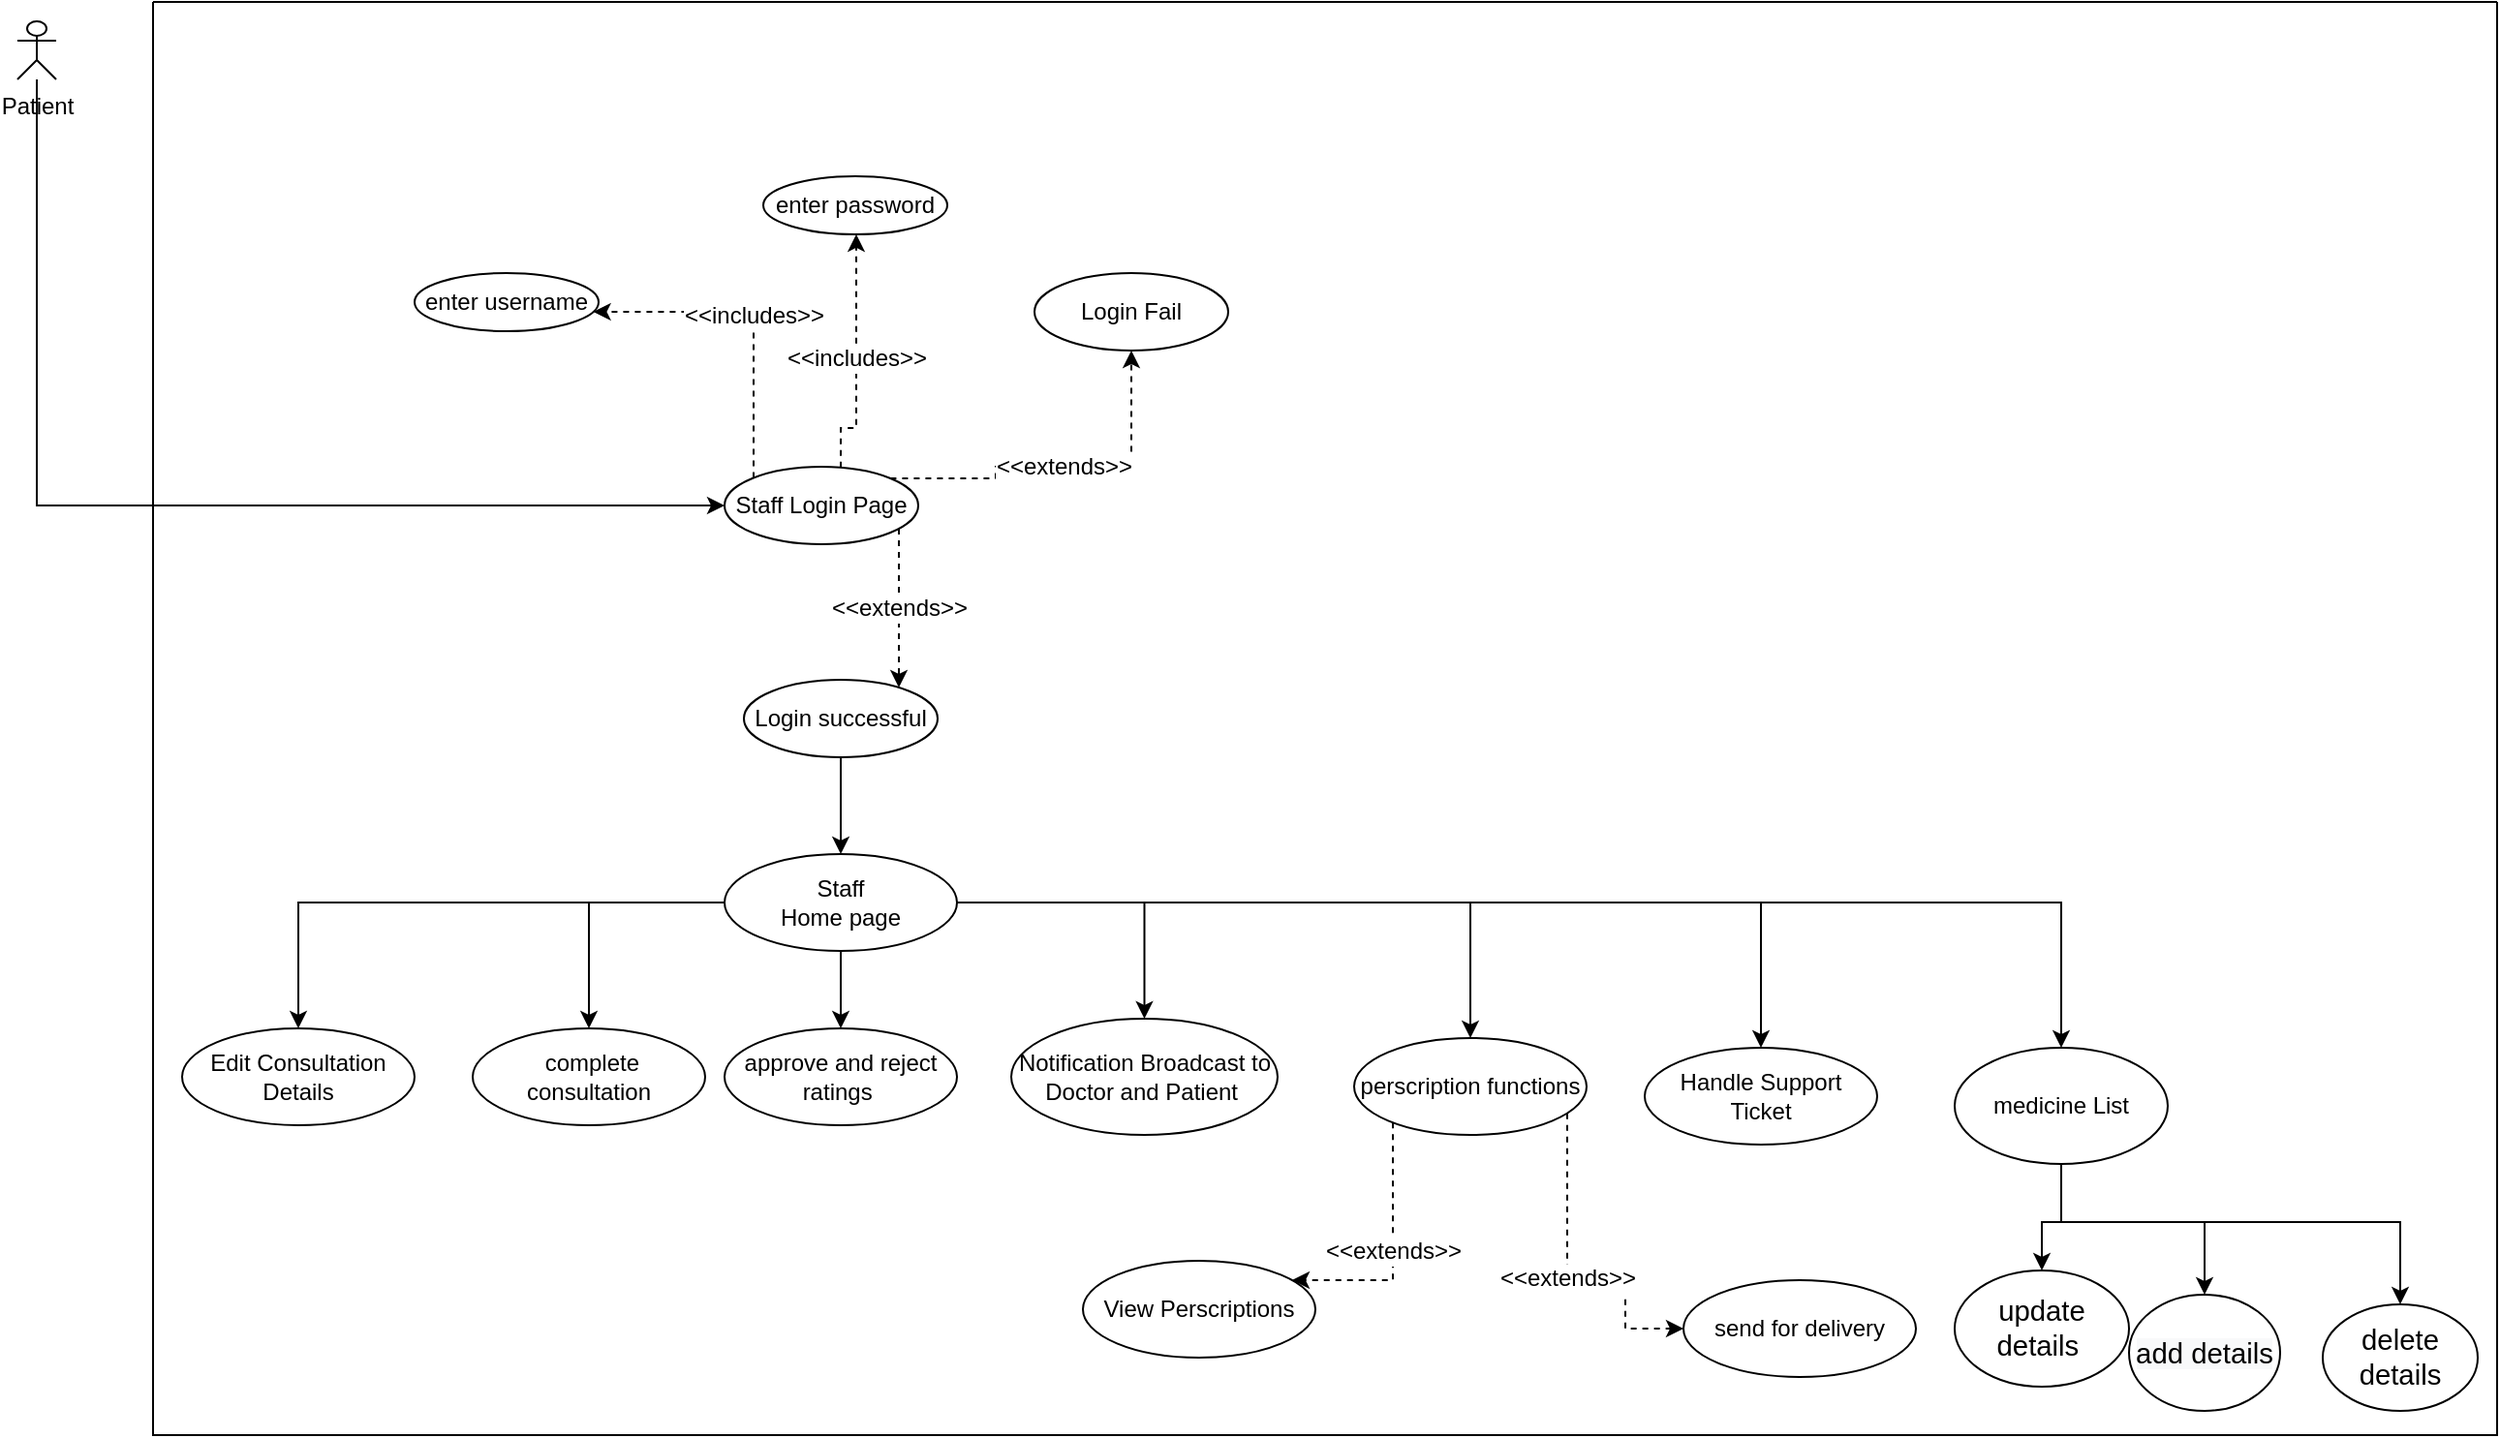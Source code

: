 <mxfile version="20.6.2" type="device"><diagram id="asDzWCdmE-4LRfbhIP6S" name="Page-1"><mxGraphModel dx="2048" dy="124" grid="1" gridSize="10" guides="1" tooltips="1" connect="1" arrows="1" fold="1" page="1" pageScale="1" pageWidth="850" pageHeight="1100" math="0" shadow="0"><root><mxCell id="0"/><mxCell id="1" parent="0"/><mxCell id="xv57aQu8dqOxs9pr4HN_-60" value="" style="swimlane;startSize=0;" vertex="1" parent="1"><mxGeometry x="120" y="1390" width="1210" height="740" as="geometry"/></mxCell><mxCell id="xv57aQu8dqOxs9pr4HN_-63" value="Staff Login Page" style="ellipse;whiteSpace=wrap;html=1;fontSize=12;" vertex="1" parent="xv57aQu8dqOxs9pr4HN_-60"><mxGeometry x="295" y="240" width="100" height="40" as="geometry"/></mxCell><mxCell id="xv57aQu8dqOxs9pr4HN_-65" value="Login successful" style="ellipse;whiteSpace=wrap;html=1;fontSize=12;" vertex="1" parent="xv57aQu8dqOxs9pr4HN_-60"><mxGeometry x="305" y="350" width="100" height="40" as="geometry"/></mxCell><mxCell id="xv57aQu8dqOxs9pr4HN_-66" value="&amp;lt;&amp;lt;extends&amp;gt;&amp;gt;" style="edgeStyle=orthogonalEdgeStyle;rounded=0;orthogonalLoop=1;jettySize=auto;html=1;fontSize=12;endArrow=classic;endFill=1;dashed=1;" edge="1" parent="xv57aQu8dqOxs9pr4HN_-60" source="xv57aQu8dqOxs9pr4HN_-63" target="xv57aQu8dqOxs9pr4HN_-65"><mxGeometry relative="1" as="geometry"><Array as="points"><mxPoint x="385" y="310"/><mxPoint x="385" y="310"/></Array></mxGeometry></mxCell><mxCell id="xv57aQu8dqOxs9pr4HN_-67" value="Login Fail" style="ellipse;whiteSpace=wrap;html=1;fontSize=12;" vertex="1" parent="xv57aQu8dqOxs9pr4HN_-60"><mxGeometry x="455" y="140" width="100" height="40" as="geometry"/></mxCell><mxCell id="xv57aQu8dqOxs9pr4HN_-68" value="&amp;lt;&amp;lt;extends&amp;gt;&amp;gt;" style="edgeStyle=orthogonalEdgeStyle;rounded=0;orthogonalLoop=1;jettySize=auto;html=1;dashed=1;fontSize=12;endArrow=classic;endFill=1;" edge="1" parent="xv57aQu8dqOxs9pr4HN_-60" source="xv57aQu8dqOxs9pr4HN_-63" target="xv57aQu8dqOxs9pr4HN_-67"><mxGeometry relative="1" as="geometry"><mxPoint x="-45" y="1000" as="targetPoint"/><Array as="points"><mxPoint x="435" y="246"/><mxPoint x="435" y="240"/><mxPoint x="505" y="240"/></Array></mxGeometry></mxCell><mxCell id="xv57aQu8dqOxs9pr4HN_-69" value="enter username" style="ellipse;whiteSpace=wrap;html=1;fontSize=12;" vertex="1" parent="xv57aQu8dqOxs9pr4HN_-60"><mxGeometry x="135" y="140" width="95" height="30" as="geometry"/></mxCell><mxCell id="xv57aQu8dqOxs9pr4HN_-70" value="&amp;lt;&amp;lt;includes&amp;gt;&amp;gt;" style="edgeStyle=orthogonalEdgeStyle;rounded=0;orthogonalLoop=1;jettySize=auto;html=1;dashed=1;fontSize=12;endArrow=classic;endFill=1;" edge="1" parent="xv57aQu8dqOxs9pr4HN_-60" source="xv57aQu8dqOxs9pr4HN_-63" target="xv57aQu8dqOxs9pr4HN_-69"><mxGeometry relative="1" as="geometry"><Array as="points"><mxPoint x="310" y="160"/></Array></mxGeometry></mxCell><mxCell id="xv57aQu8dqOxs9pr4HN_-71" value="enter password" style="ellipse;whiteSpace=wrap;html=1;fontSize=12;" vertex="1" parent="xv57aQu8dqOxs9pr4HN_-60"><mxGeometry x="315" y="90" width="95" height="30" as="geometry"/></mxCell><mxCell id="xv57aQu8dqOxs9pr4HN_-72" value="&amp;lt;&amp;lt;includes&amp;gt;&amp;gt;" style="edgeStyle=orthogonalEdgeStyle;rounded=0;orthogonalLoop=1;jettySize=auto;html=1;dashed=1;fontSize=12;endArrow=classic;endFill=1;" edge="1" parent="xv57aQu8dqOxs9pr4HN_-60" source="xv57aQu8dqOxs9pr4HN_-63" target="xv57aQu8dqOxs9pr4HN_-71"><mxGeometry relative="1" as="geometry"><Array as="points"><mxPoint x="355" y="220"/><mxPoint x="363" y="220"/></Array></mxGeometry></mxCell><mxCell id="xv57aQu8dqOxs9pr4HN_-80" value="Staff&lt;br&gt;Home page" style="ellipse;whiteSpace=wrap;html=1;fontSize=12;" vertex="1" parent="xv57aQu8dqOxs9pr4HN_-60"><mxGeometry x="295" y="440" width="120" height="50" as="geometry"/></mxCell><mxCell id="xv57aQu8dqOxs9pr4HN_-64" style="edgeStyle=orthogonalEdgeStyle;rounded=0;orthogonalLoop=1;jettySize=auto;html=1;exitX=0.5;exitY=1;exitDx=0;exitDy=0;entryX=0.5;entryY=0;entryDx=0;entryDy=0;fontSize=12;endArrow=classic;endFill=1;" edge="1" parent="xv57aQu8dqOxs9pr4HN_-60" source="xv57aQu8dqOxs9pr4HN_-65" target="xv57aQu8dqOxs9pr4HN_-80"><mxGeometry relative="1" as="geometry"/></mxCell><mxCell id="xv57aQu8dqOxs9pr4HN_-81" value="&lt;p class=&quot;MsoNormal&quot;&gt;&lt;span lang=&quot;EN-SG&quot;&gt;&amp;nbsp;complete consultation&lt;/span&gt;&lt;/p&gt;" style="ellipse;whiteSpace=wrap;html=1;fontSize=12;" vertex="1" parent="xv57aQu8dqOxs9pr4HN_-60"><mxGeometry x="165" y="530" width="120" height="50" as="geometry"/></mxCell><mxCell id="xv57aQu8dqOxs9pr4HN_-73" style="edgeStyle=orthogonalEdgeStyle;rounded=0;orthogonalLoop=1;jettySize=auto;html=1;" edge="1" parent="xv57aQu8dqOxs9pr4HN_-60" source="xv57aQu8dqOxs9pr4HN_-80" target="xv57aQu8dqOxs9pr4HN_-81"><mxGeometry relative="1" as="geometry"><Array as="points"><mxPoint x="225" y="465"/></Array></mxGeometry></mxCell><mxCell id="xv57aQu8dqOxs9pr4HN_-82" value="&lt;p class=&quot;MsoNormal&quot;&gt;&lt;span lang=&quot;EN-SG&quot;&gt;approve and reject ratings&amp;nbsp;&lt;/span&gt;&lt;/p&gt;" style="ellipse;whiteSpace=wrap;html=1;fontSize=12;" vertex="1" parent="xv57aQu8dqOxs9pr4HN_-60"><mxGeometry x="295" y="530" width="120" height="50" as="geometry"/></mxCell><mxCell id="xv57aQu8dqOxs9pr4HN_-74" style="edgeStyle=orthogonalEdgeStyle;rounded=0;orthogonalLoop=1;jettySize=auto;html=1;" edge="1" parent="xv57aQu8dqOxs9pr4HN_-60" source="xv57aQu8dqOxs9pr4HN_-80" target="xv57aQu8dqOxs9pr4HN_-82"><mxGeometry relative="1" as="geometry"/></mxCell><mxCell id="xv57aQu8dqOxs9pr4HN_-83" value="&lt;p class=&quot;MsoNormal&quot;&gt;&lt;span style=&quot;background-color: initial;&quot;&gt;Edit Consultation Details&lt;/span&gt;&lt;br&gt;&lt;/p&gt;" style="ellipse;whiteSpace=wrap;html=1;fontSize=12;" vertex="1" parent="xv57aQu8dqOxs9pr4HN_-60"><mxGeometry x="15" y="530" width="120" height="50" as="geometry"/></mxCell><mxCell id="xv57aQu8dqOxs9pr4HN_-75" style="edgeStyle=orthogonalEdgeStyle;rounded=0;orthogonalLoop=1;jettySize=auto;html=1;" edge="1" parent="xv57aQu8dqOxs9pr4HN_-60" source="xv57aQu8dqOxs9pr4HN_-80" target="xv57aQu8dqOxs9pr4HN_-83"><mxGeometry relative="1" as="geometry"/></mxCell><mxCell id="xv57aQu8dqOxs9pr4HN_-84" value="&lt;p class=&quot;MsoNormal&quot;&gt;&lt;span lang=&quot;EN-SG&quot;&gt;Notification Broadcast to Doctor and Patient&amp;nbsp;&lt;/span&gt;&lt;/p&gt;" style="ellipse;whiteSpace=wrap;html=1;fontSize=12;" vertex="1" parent="xv57aQu8dqOxs9pr4HN_-60"><mxGeometry x="443" y="525" width="137.5" height="60" as="geometry"/></mxCell><mxCell id="xv57aQu8dqOxs9pr4HN_-76" style="edgeStyle=orthogonalEdgeStyle;rounded=0;orthogonalLoop=1;jettySize=auto;html=1;" edge="1" parent="xv57aQu8dqOxs9pr4HN_-60" source="xv57aQu8dqOxs9pr4HN_-80" target="xv57aQu8dqOxs9pr4HN_-84"><mxGeometry relative="1" as="geometry"/></mxCell><mxCell id="xv57aQu8dqOxs9pr4HN_-85" value="&lt;p class=&quot;MsoNormal&quot;&gt;perscription functions&lt;/p&gt;" style="ellipse;whiteSpace=wrap;html=1;fontSize=12;" vertex="1" parent="xv57aQu8dqOxs9pr4HN_-60"><mxGeometry x="620" y="535" width="120" height="50" as="geometry"/></mxCell><mxCell id="xv57aQu8dqOxs9pr4HN_-77" style="edgeStyle=orthogonalEdgeStyle;rounded=0;orthogonalLoop=1;jettySize=auto;html=1;" edge="1" parent="xv57aQu8dqOxs9pr4HN_-60" source="xv57aQu8dqOxs9pr4HN_-80" target="xv57aQu8dqOxs9pr4HN_-85"><mxGeometry relative="1" as="geometry"/></mxCell><mxCell id="xv57aQu8dqOxs9pr4HN_-86" value="&amp;lt;&amp;lt;extends&amp;gt;&amp;gt;" style="edgeStyle=orthogonalEdgeStyle;rounded=0;orthogonalLoop=1;jettySize=auto;html=1;fontSize=12;endArrow=classic;endFill=1;dashed=1;" edge="1" parent="xv57aQu8dqOxs9pr4HN_-60" source="xv57aQu8dqOxs9pr4HN_-85" target="xv57aQu8dqOxs9pr4HN_-87"><mxGeometry relative="1" as="geometry"><Array as="points"><mxPoint x="640" y="660"/></Array><mxPoint x="575" y="1670" as="sourcePoint"/><mxPoint x="594.955" y="1751.758" as="targetPoint"/></mxGeometry></mxCell><mxCell id="xv57aQu8dqOxs9pr4HN_-87" value="&lt;p class=&quot;MsoNormal&quot;&gt;&lt;span lang=&quot;EN-SG&quot;&gt;View Perscriptions&lt;/span&gt;&lt;/p&gt;" style="ellipse;whiteSpace=wrap;html=1;fontSize=12;" vertex="1" parent="xv57aQu8dqOxs9pr4HN_-60"><mxGeometry x="480" y="650" width="120" height="50" as="geometry"/></mxCell><mxCell id="xv57aQu8dqOxs9pr4HN_-88" value="&lt;p class=&quot;MsoNormal&quot;&gt;send for delivery&lt;/p&gt;" style="ellipse;whiteSpace=wrap;html=1;fontSize=12;" vertex="1" parent="xv57aQu8dqOxs9pr4HN_-60"><mxGeometry x="790" y="660" width="120" height="50" as="geometry"/></mxCell><mxCell id="xv57aQu8dqOxs9pr4HN_-89" value="&amp;lt;&amp;lt;extends&amp;gt;&amp;gt;" style="edgeStyle=orthogonalEdgeStyle;rounded=0;orthogonalLoop=1;jettySize=auto;html=1;fontSize=12;endArrow=classic;endFill=1;dashed=1;" edge="1" parent="xv57aQu8dqOxs9pr4HN_-60" source="xv57aQu8dqOxs9pr4HN_-85" target="xv57aQu8dqOxs9pr4HN_-88"><mxGeometry relative="1" as="geometry"><Array as="points"><mxPoint x="730" y="660"/><mxPoint x="760" y="660"/><mxPoint x="760" y="685"/></Array><mxPoint x="625" y="1650" as="sourcePoint"/><mxPoint x="585" y="1770" as="targetPoint"/></mxGeometry></mxCell><mxCell id="xv57aQu8dqOxs9pr4HN_-90" value="&lt;p class=&quot;MsoNormal&quot;&gt;Handle Support Ticket&lt;/p&gt;" style="ellipse;whiteSpace=wrap;html=1;fontSize=12;" vertex="1" parent="xv57aQu8dqOxs9pr4HN_-60"><mxGeometry x="770" y="540" width="120" height="50" as="geometry"/></mxCell><mxCell id="xv57aQu8dqOxs9pr4HN_-78" style="edgeStyle=orthogonalEdgeStyle;rounded=0;orthogonalLoop=1;jettySize=auto;html=1;" edge="1" parent="xv57aQu8dqOxs9pr4HN_-60" source="xv57aQu8dqOxs9pr4HN_-80" target="xv57aQu8dqOxs9pr4HN_-90"><mxGeometry relative="1" as="geometry"/></mxCell><mxCell id="xv57aQu8dqOxs9pr4HN_-94" value="medicine List" style="ellipse;whiteSpace=wrap;html=1;" vertex="1" parent="xv57aQu8dqOxs9pr4HN_-60"><mxGeometry x="930" y="540" width="110" height="60" as="geometry"/></mxCell><mxCell id="xv57aQu8dqOxs9pr4HN_-79" style="edgeStyle=orthogonalEdgeStyle;rounded=0;orthogonalLoop=1;jettySize=auto;html=1;" edge="1" parent="xv57aQu8dqOxs9pr4HN_-60" source="xv57aQu8dqOxs9pr4HN_-80" target="xv57aQu8dqOxs9pr4HN_-94"><mxGeometry relative="1" as="geometry"><Array as="points"><mxPoint x="985" y="465"/></Array></mxGeometry></mxCell><mxCell id="xv57aQu8dqOxs9pr4HN_-95" value="&lt;span style=&quot;font-size:11.0pt;line-height:&lt;br/&gt;107%;font-family:&amp;quot;Calibri&amp;quot;,sans-serif;mso-ascii-theme-font:minor-latin;&lt;br/&gt;mso-fareast-font-family:Calibri;mso-fareast-theme-font:minor-latin;mso-hansi-theme-font:&lt;br/&gt;minor-latin;mso-bidi-font-family:&amp;quot;Times New Roman&amp;quot;;mso-bidi-theme-font:minor-bidi;&lt;br/&gt;mso-ansi-language:EN-SG;mso-fareast-language:EN-US;mso-bidi-language:AR-SA&quot; lang=&quot;EN-SG&quot;&gt;update details&amp;nbsp;&lt;/span&gt;" style="ellipse;whiteSpace=wrap;html=1;" vertex="1" parent="xv57aQu8dqOxs9pr4HN_-60"><mxGeometry x="930" y="655" width="90" height="60" as="geometry"/></mxCell><mxCell id="xv57aQu8dqOxs9pr4HN_-91" style="edgeStyle=orthogonalEdgeStyle;rounded=0;orthogonalLoop=1;jettySize=auto;html=1;" edge="1" parent="xv57aQu8dqOxs9pr4HN_-60" source="xv57aQu8dqOxs9pr4HN_-94" target="xv57aQu8dqOxs9pr4HN_-95"><mxGeometry relative="1" as="geometry"><Array as="points"><mxPoint x="985" y="630"/><mxPoint x="975" y="630"/></Array></mxGeometry></mxCell><mxCell id="xv57aQu8dqOxs9pr4HN_-96" value="&lt;span style=&quot;color: rgb(0, 0, 0); font-family: Calibri, sans-serif; font-size: 14.667px; font-style: normal; font-variant-ligatures: normal; font-variant-caps: normal; font-weight: 400; letter-spacing: normal; orphans: 2; text-align: center; text-indent: 0px; text-transform: none; widows: 2; word-spacing: 0px; -webkit-text-stroke-width: 0px; background-color: rgb(248, 249, 250); text-decoration-thickness: initial; text-decoration-style: initial; text-decoration-color: initial; float: none; display: inline !important;&quot;&gt;add details&lt;/span&gt;" style="ellipse;whiteSpace=wrap;html=1;" vertex="1" parent="xv57aQu8dqOxs9pr4HN_-60"><mxGeometry x="1020" y="667.5" width="78" height="60" as="geometry"/></mxCell><mxCell id="xv57aQu8dqOxs9pr4HN_-92" style="edgeStyle=orthogonalEdgeStyle;rounded=0;orthogonalLoop=1;jettySize=auto;html=1;" edge="1" parent="xv57aQu8dqOxs9pr4HN_-60" source="xv57aQu8dqOxs9pr4HN_-94" target="xv57aQu8dqOxs9pr4HN_-96"><mxGeometry relative="1" as="geometry"><Array as="points"><mxPoint x="985" y="630"/><mxPoint x="1059" y="630"/></Array></mxGeometry></mxCell><mxCell id="xv57aQu8dqOxs9pr4HN_-97" value="&lt;span style=&quot;font-family: Calibri, sans-serif; font-size: 14.667px;&quot;&gt;delete details&lt;/span&gt;" style="ellipse;whiteSpace=wrap;html=1;" vertex="1" parent="xv57aQu8dqOxs9pr4HN_-60"><mxGeometry x="1120" y="672.5" width="80" height="55" as="geometry"/></mxCell><mxCell id="xv57aQu8dqOxs9pr4HN_-93" style="edgeStyle=orthogonalEdgeStyle;rounded=0;orthogonalLoop=1;jettySize=auto;html=1;" edge="1" parent="xv57aQu8dqOxs9pr4HN_-60" source="xv57aQu8dqOxs9pr4HN_-94" target="xv57aQu8dqOxs9pr4HN_-97"><mxGeometry relative="1" as="geometry"><Array as="points"><mxPoint x="985" y="630"/><mxPoint x="1160" y="630"/></Array></mxGeometry></mxCell><mxCell id="xv57aQu8dqOxs9pr4HN_-62" value="Patient" style="shape=umlActor;verticalLabelPosition=bottom;verticalAlign=top;html=1;outlineConnect=0;" vertex="1" parent="1"><mxGeometry x="50" y="1400" width="20" height="30" as="geometry"/></mxCell><mxCell id="xv57aQu8dqOxs9pr4HN_-61" style="edgeStyle=orthogonalEdgeStyle;rounded=0;orthogonalLoop=1;jettySize=auto;html=1;fontSize=12;endArrow=classic;endFill=1;" edge="1" parent="1" source="xv57aQu8dqOxs9pr4HN_-62" target="xv57aQu8dqOxs9pr4HN_-63"><mxGeometry relative="1" as="geometry"><Array as="points"><mxPoint x="60" y="1650"/></Array><mxPoint x="80" y="1405" as="sourcePoint"/></mxGeometry></mxCell></root></mxGraphModel></diagram></mxfile>